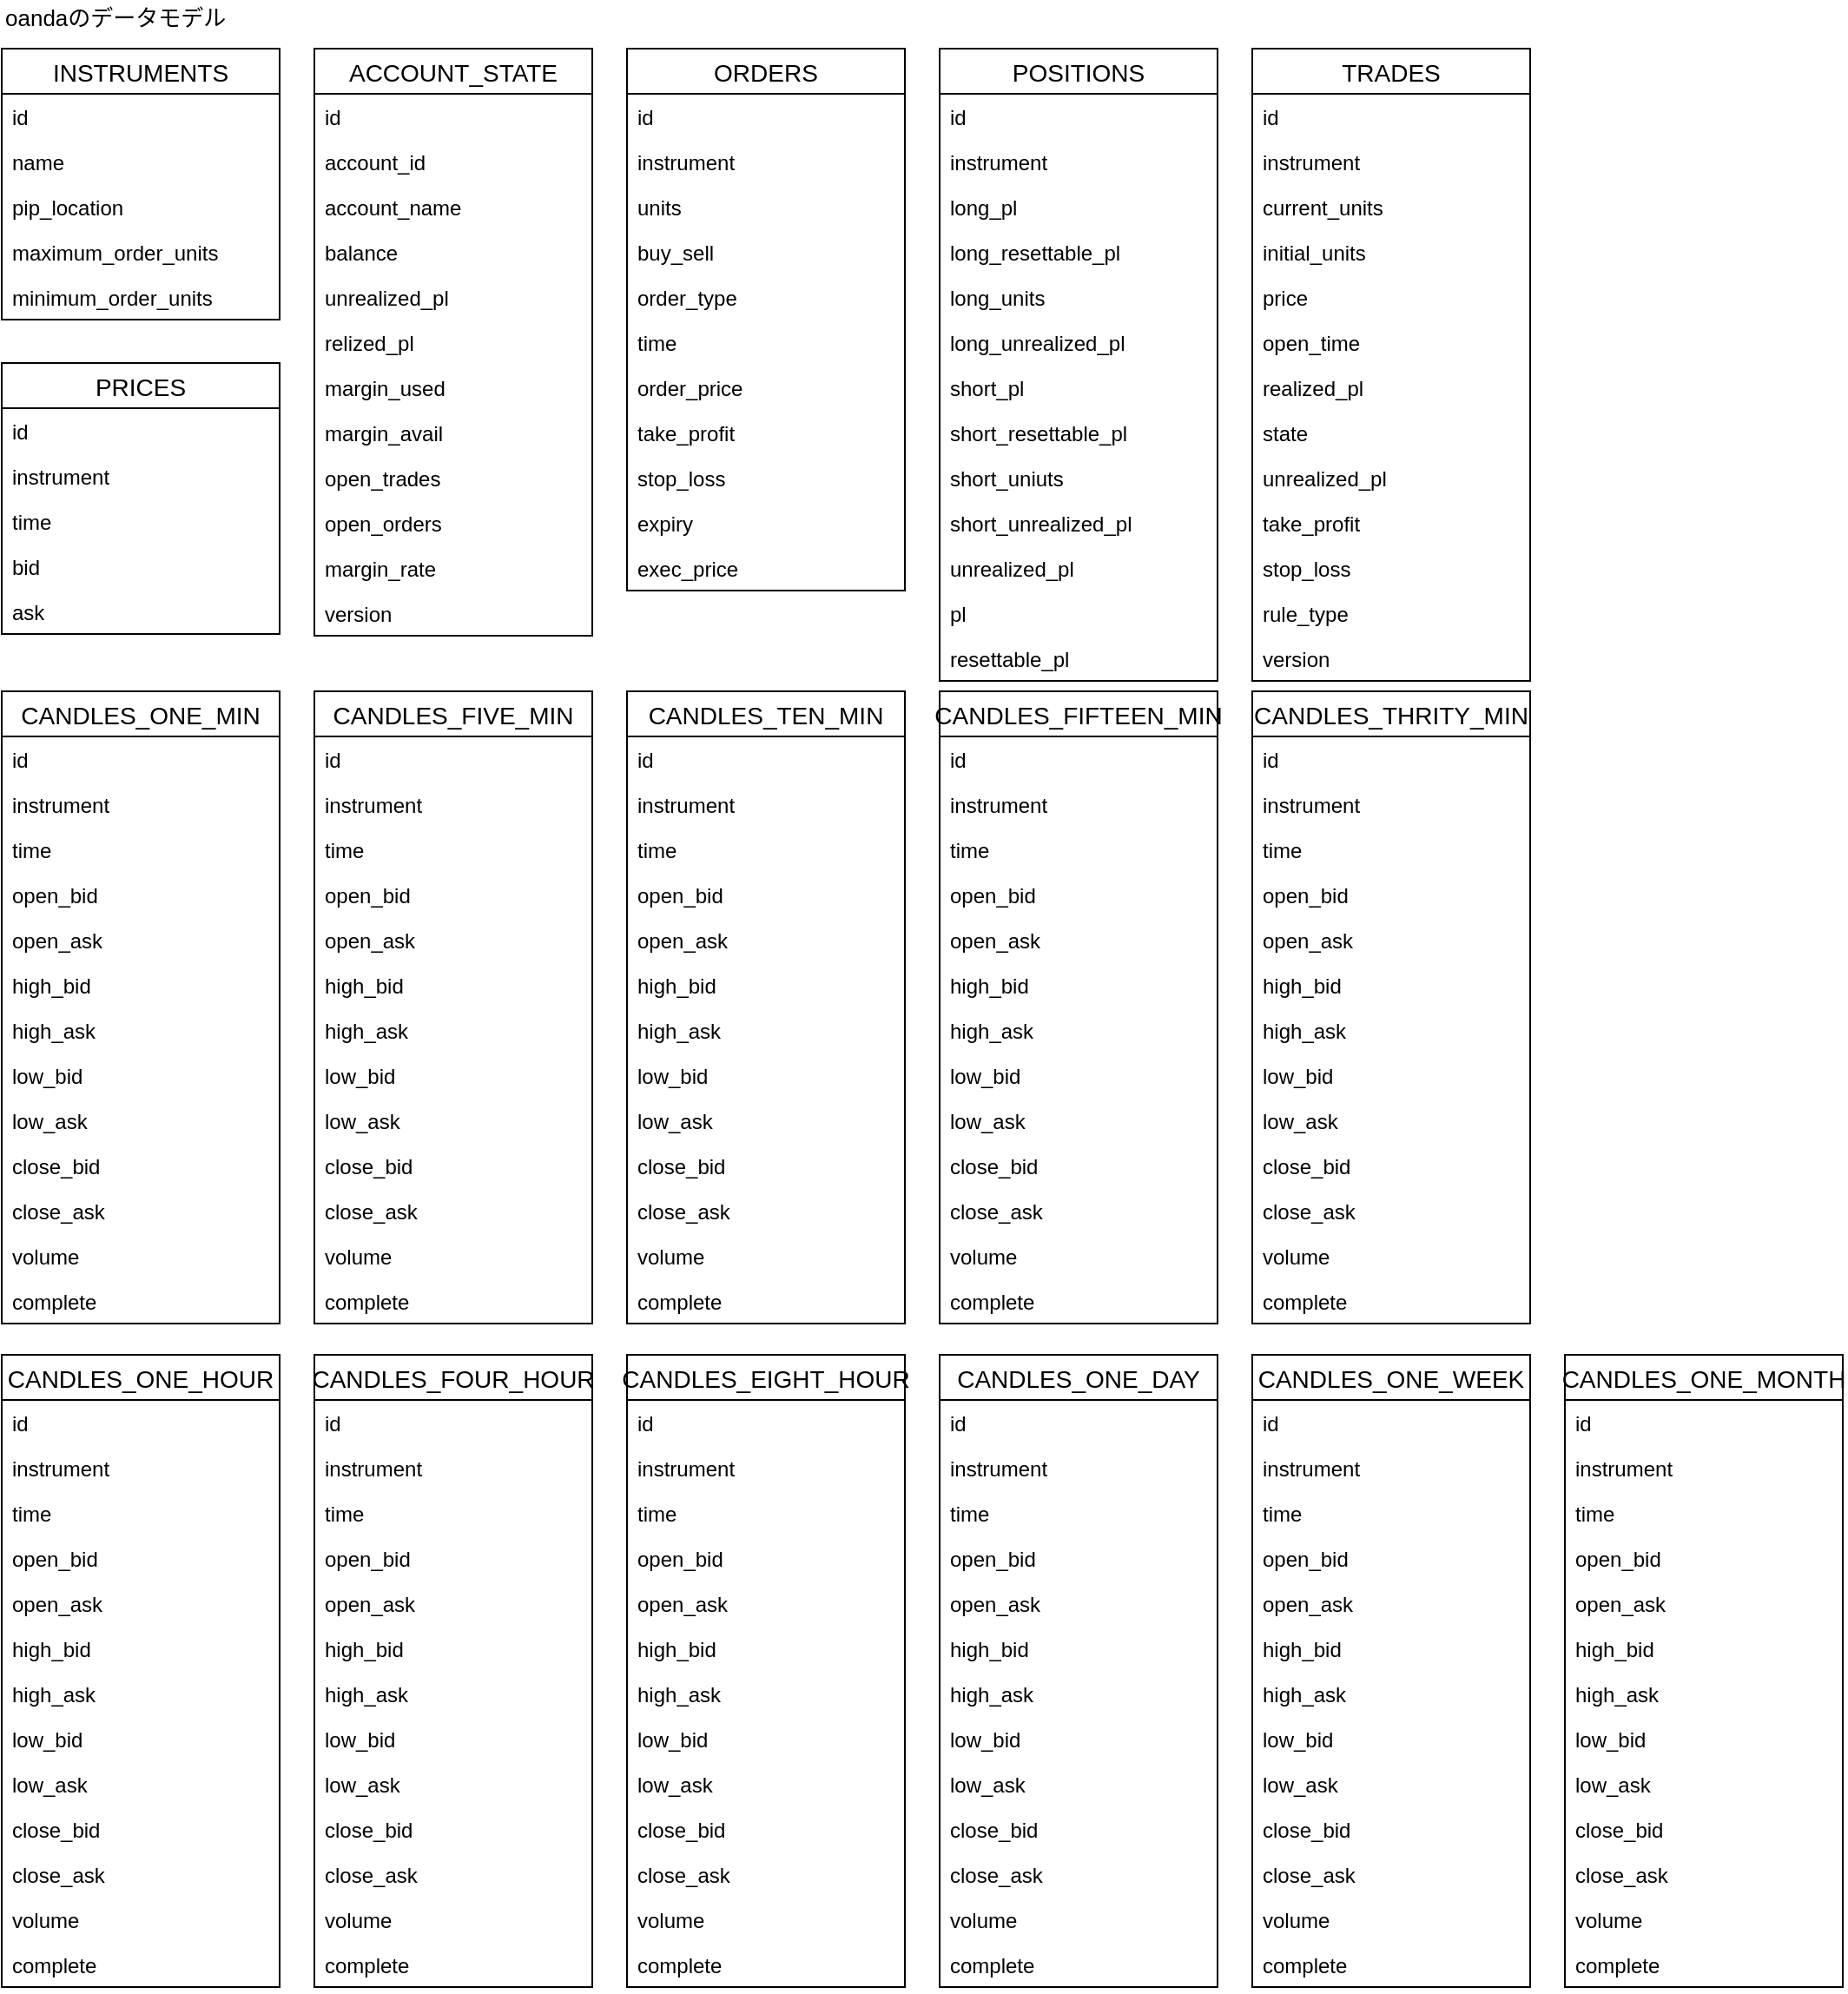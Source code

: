 <mxfile version="13.1.3">
    <diagram id="6hGFLwfOUW9BJ-s0fimq" name="Page-1">
        <mxGraphModel dx="699" dy="288" grid="1" gridSize="10" guides="1" tooltips="1" connect="1" arrows="1" fold="1" page="1" pageScale="1" pageWidth="1654" pageHeight="1169" background="#ffffff" math="0" shadow="0">
            <root>
                <mxCell id="0"/>
                <mxCell id="1" parent="0"/>
                <mxCell id="50" value="oandaのデータモデル" style="text;html=1;strokeColor=none;fillColor=none;align=left;verticalAlign=middle;whiteSpace=wrap;rounded=0;fontSize=13;fontColor=#000000;" parent="1" vertex="1">
                    <mxGeometry x="40" y="20" width="160" height="20" as="geometry"/>
                </mxCell>
                <mxCell id="51" value="INSTRUMENTS" style="swimlane;fontStyle=0;childLayout=stackLayout;horizontal=1;startSize=26;horizontalStack=0;resizeParent=1;resizeParentMax=0;resizeLast=0;collapsible=1;marginBottom=0;align=center;fontSize=14;strokeColor=#000000;strokeWidth=1;fillColor=#FFFFFF;fontColor=#000000;" parent="1" vertex="1">
                    <mxGeometry x="40" y="48" width="160" height="156" as="geometry"/>
                </mxCell>
                <mxCell id="52" value="id" style="text;strokeColor=none;fillColor=none;spacingLeft=4;spacingRight=4;overflow=hidden;rotatable=0;points=[[0,0.5],[1,0.5]];portConstraint=eastwest;fontSize=12;fontColor=#000000;" parent="51" vertex="1">
                    <mxGeometry y="26" width="160" height="26" as="geometry"/>
                </mxCell>
                <mxCell id="53" value="name" style="text;strokeColor=none;fillColor=none;spacingLeft=4;spacingRight=4;overflow=hidden;rotatable=0;points=[[0,0.5],[1,0.5]];portConstraint=eastwest;fontSize=12;fontColor=#000000;" parent="51" vertex="1">
                    <mxGeometry y="52" width="160" height="26" as="geometry"/>
                </mxCell>
                <mxCell id="59" value="pip_location" style="text;strokeColor=none;fillColor=none;spacingLeft=4;spacingRight=4;overflow=hidden;rotatable=0;points=[[0,0.5],[1,0.5]];portConstraint=eastwest;fontSize=12;fontColor=#000000;" parent="51" vertex="1">
                    <mxGeometry y="78" width="160" height="26" as="geometry"/>
                </mxCell>
                <mxCell id="60" value="maximum_order_units" style="text;strokeColor=none;fillColor=none;spacingLeft=4;spacingRight=4;overflow=hidden;rotatable=0;points=[[0,0.5],[1,0.5]];portConstraint=eastwest;fontSize=12;fontColor=#000000;" parent="51" vertex="1">
                    <mxGeometry y="104" width="160" height="26" as="geometry"/>
                </mxCell>
                <mxCell id="336" value="minimum_order_units" style="text;strokeColor=none;fillColor=none;spacingLeft=4;spacingRight=4;overflow=hidden;rotatable=0;points=[[0,0.5],[1,0.5]];portConstraint=eastwest;fontSize=12;fontColor=#000000;" parent="51" vertex="1">
                    <mxGeometry y="130" width="160" height="26" as="geometry"/>
                </mxCell>
                <mxCell id="64" value="CANDLES_ONE_MIN" style="swimlane;fontStyle=0;childLayout=stackLayout;horizontal=1;startSize=26;horizontalStack=0;resizeParent=1;resizeParentMax=0;resizeLast=0;collapsible=1;marginBottom=0;align=center;fontSize=14;strokeColor=#000000;strokeWidth=1;fillColor=#FFFFFF;fontColor=#000000;" parent="1" vertex="1">
                    <mxGeometry x="40" y="418" width="160" height="364" as="geometry"/>
                </mxCell>
                <mxCell id="65" value="id" style="text;strokeColor=none;fillColor=none;spacingLeft=4;spacingRight=4;overflow=hidden;rotatable=0;points=[[0,0.5],[1,0.5]];portConstraint=eastwest;fontSize=12;fontColor=#000000;" parent="64" vertex="1">
                    <mxGeometry y="26" width="160" height="26" as="geometry"/>
                </mxCell>
                <mxCell id="66" value="instrument" style="text;strokeColor=none;fillColor=none;spacingLeft=4;spacingRight=4;overflow=hidden;rotatable=0;points=[[0,0.5],[1,0.5]];portConstraint=eastwest;fontSize=12;fontColor=#000000;" parent="64" vertex="1">
                    <mxGeometry y="52" width="160" height="26" as="geometry"/>
                </mxCell>
                <mxCell id="67" value="time" style="text;strokeColor=none;fillColor=none;spacingLeft=4;spacingRight=4;overflow=hidden;rotatable=0;points=[[0,0.5],[1,0.5]];portConstraint=eastwest;fontSize=12;fontColor=#000000;" parent="64" vertex="1">
                    <mxGeometry y="78" width="160" height="26" as="geometry"/>
                </mxCell>
                <mxCell id="68" value="open_bid" style="text;strokeColor=none;fillColor=none;spacingLeft=4;spacingRight=4;overflow=hidden;rotatable=0;points=[[0,0.5],[1,0.5]];portConstraint=eastwest;fontSize=12;fontColor=#000000;" parent="64" vertex="1">
                    <mxGeometry y="104" width="160" height="26" as="geometry"/>
                </mxCell>
                <mxCell id="72" value="open_ask" style="text;strokeColor=none;fillColor=none;spacingLeft=4;spacingRight=4;overflow=hidden;rotatable=0;points=[[0,0.5],[1,0.5]];portConstraint=eastwest;fontSize=12;fontColor=#000000;" parent="64" vertex="1">
                    <mxGeometry y="130" width="160" height="26" as="geometry"/>
                </mxCell>
                <mxCell id="69" value="high_bid" style="text;strokeColor=none;fillColor=none;spacingLeft=4;spacingRight=4;overflow=hidden;rotatable=0;points=[[0,0.5],[1,0.5]];portConstraint=eastwest;fontSize=12;fontColor=#000000;" parent="64" vertex="1">
                    <mxGeometry y="156" width="160" height="26" as="geometry"/>
                </mxCell>
                <mxCell id="73" value="high_ask" style="text;strokeColor=none;fillColor=none;spacingLeft=4;spacingRight=4;overflow=hidden;rotatable=0;points=[[0,0.5],[1,0.5]];portConstraint=eastwest;fontSize=12;fontColor=#000000;" parent="64" vertex="1">
                    <mxGeometry y="182" width="160" height="26" as="geometry"/>
                </mxCell>
                <mxCell id="70" value="low_bid" style="text;strokeColor=none;fillColor=none;spacingLeft=4;spacingRight=4;overflow=hidden;rotatable=0;points=[[0,0.5],[1,0.5]];portConstraint=eastwest;fontSize=12;fontColor=#000000;" parent="64" vertex="1">
                    <mxGeometry y="208" width="160" height="26" as="geometry"/>
                </mxCell>
                <mxCell id="74" value="low_ask" style="text;strokeColor=none;fillColor=none;spacingLeft=4;spacingRight=4;overflow=hidden;rotatable=0;points=[[0,0.5],[1,0.5]];portConstraint=eastwest;fontSize=12;fontColor=#000000;" parent="64" vertex="1">
                    <mxGeometry y="234" width="160" height="26" as="geometry"/>
                </mxCell>
                <mxCell id="71" value="close_bid" style="text;strokeColor=none;fillColor=none;spacingLeft=4;spacingRight=4;overflow=hidden;rotatable=0;points=[[0,0.5],[1,0.5]];portConstraint=eastwest;fontSize=12;fontColor=#000000;" parent="64" vertex="1">
                    <mxGeometry y="260" width="160" height="26" as="geometry"/>
                </mxCell>
                <mxCell id="75" value="close_ask" style="text;strokeColor=none;fillColor=none;spacingLeft=4;spacingRight=4;overflow=hidden;rotatable=0;points=[[0,0.5],[1,0.5]];portConstraint=eastwest;fontSize=12;fontColor=#000000;" parent="64" vertex="1">
                    <mxGeometry y="286" width="160" height="26" as="geometry"/>
                </mxCell>
                <mxCell id="76" value="volume" style="text;strokeColor=none;fillColor=none;spacingLeft=4;spacingRight=4;overflow=hidden;rotatable=0;points=[[0,0.5],[1,0.5]];portConstraint=eastwest;fontSize=12;fontColor=#000000;" parent="64" vertex="1">
                    <mxGeometry y="312" width="160" height="26" as="geometry"/>
                </mxCell>
                <mxCell id="77" value="complete" style="text;strokeColor=none;fillColor=none;spacingLeft=4;spacingRight=4;overflow=hidden;rotatable=0;points=[[0,0.5],[1,0.5]];portConstraint=eastwest;fontSize=12;fontColor=#000000;" parent="64" vertex="1">
                    <mxGeometry y="338" width="160" height="26" as="geometry"/>
                </mxCell>
                <mxCell id="78" value="CANDLES_FIVE_MIN" style="swimlane;fontStyle=0;childLayout=stackLayout;horizontal=1;startSize=26;horizontalStack=0;resizeParent=1;resizeParentMax=0;resizeLast=0;collapsible=1;marginBottom=0;align=center;fontSize=14;strokeColor=#000000;strokeWidth=1;fillColor=#FFFFFF;fontColor=#000000;" parent="1" vertex="1">
                    <mxGeometry x="220" y="418" width="160" height="364" as="geometry"/>
                </mxCell>
                <mxCell id="79" value="id" style="text;strokeColor=none;fillColor=none;spacingLeft=4;spacingRight=4;overflow=hidden;rotatable=0;points=[[0,0.5],[1,0.5]];portConstraint=eastwest;fontSize=12;fontColor=#000000;" parent="78" vertex="1">
                    <mxGeometry y="26" width="160" height="26" as="geometry"/>
                </mxCell>
                <mxCell id="80" value="instrument" style="text;strokeColor=none;fillColor=none;spacingLeft=4;spacingRight=4;overflow=hidden;rotatable=0;points=[[0,0.5],[1,0.5]];portConstraint=eastwest;fontSize=12;fontColor=#000000;" parent="78" vertex="1">
                    <mxGeometry y="52" width="160" height="26" as="geometry"/>
                </mxCell>
                <mxCell id="81" value="time" style="text;strokeColor=none;fillColor=none;spacingLeft=4;spacingRight=4;overflow=hidden;rotatable=0;points=[[0,0.5],[1,0.5]];portConstraint=eastwest;fontSize=12;fontColor=#000000;" parent="78" vertex="1">
                    <mxGeometry y="78" width="160" height="26" as="geometry"/>
                </mxCell>
                <mxCell id="82" value="open_bid" style="text;strokeColor=none;fillColor=none;spacingLeft=4;spacingRight=4;overflow=hidden;rotatable=0;points=[[0,0.5],[1,0.5]];portConstraint=eastwest;fontSize=12;fontColor=#000000;" parent="78" vertex="1">
                    <mxGeometry y="104" width="160" height="26" as="geometry"/>
                </mxCell>
                <mxCell id="83" value="open_ask" style="text;strokeColor=none;fillColor=none;spacingLeft=4;spacingRight=4;overflow=hidden;rotatable=0;points=[[0,0.5],[1,0.5]];portConstraint=eastwest;fontSize=12;fontColor=#000000;" parent="78" vertex="1">
                    <mxGeometry y="130" width="160" height="26" as="geometry"/>
                </mxCell>
                <mxCell id="84" value="high_bid" style="text;strokeColor=none;fillColor=none;spacingLeft=4;spacingRight=4;overflow=hidden;rotatable=0;points=[[0,0.5],[1,0.5]];portConstraint=eastwest;fontSize=12;fontColor=#000000;" parent="78" vertex="1">
                    <mxGeometry y="156" width="160" height="26" as="geometry"/>
                </mxCell>
                <mxCell id="85" value="high_ask" style="text;strokeColor=none;fillColor=none;spacingLeft=4;spacingRight=4;overflow=hidden;rotatable=0;points=[[0,0.5],[1,0.5]];portConstraint=eastwest;fontSize=12;fontColor=#000000;" parent="78" vertex="1">
                    <mxGeometry y="182" width="160" height="26" as="geometry"/>
                </mxCell>
                <mxCell id="86" value="low_bid" style="text;strokeColor=none;fillColor=none;spacingLeft=4;spacingRight=4;overflow=hidden;rotatable=0;points=[[0,0.5],[1,0.5]];portConstraint=eastwest;fontSize=12;fontColor=#000000;" parent="78" vertex="1">
                    <mxGeometry y="208" width="160" height="26" as="geometry"/>
                </mxCell>
                <mxCell id="87" value="low_ask" style="text;strokeColor=none;fillColor=none;spacingLeft=4;spacingRight=4;overflow=hidden;rotatable=0;points=[[0,0.5],[1,0.5]];portConstraint=eastwest;fontSize=12;fontColor=#000000;" parent="78" vertex="1">
                    <mxGeometry y="234" width="160" height="26" as="geometry"/>
                </mxCell>
                <mxCell id="88" value="close_bid" style="text;strokeColor=none;fillColor=none;spacingLeft=4;spacingRight=4;overflow=hidden;rotatable=0;points=[[0,0.5],[1,0.5]];portConstraint=eastwest;fontSize=12;fontColor=#000000;" parent="78" vertex="1">
                    <mxGeometry y="260" width="160" height="26" as="geometry"/>
                </mxCell>
                <mxCell id="89" value="close_ask" style="text;strokeColor=none;fillColor=none;spacingLeft=4;spacingRight=4;overflow=hidden;rotatable=0;points=[[0,0.5],[1,0.5]];portConstraint=eastwest;fontSize=12;fontColor=#000000;" parent="78" vertex="1">
                    <mxGeometry y="286" width="160" height="26" as="geometry"/>
                </mxCell>
                <mxCell id="90" value="volume" style="text;strokeColor=none;fillColor=none;spacingLeft=4;spacingRight=4;overflow=hidden;rotatable=0;points=[[0,0.5],[1,0.5]];portConstraint=eastwest;fontSize=12;fontColor=#000000;" parent="78" vertex="1">
                    <mxGeometry y="312" width="160" height="26" as="geometry"/>
                </mxCell>
                <mxCell id="91" value="complete" style="text;strokeColor=none;fillColor=none;spacingLeft=4;spacingRight=4;overflow=hidden;rotatable=0;points=[[0,0.5],[1,0.5]];portConstraint=eastwest;fontSize=12;fontColor=#000000;" parent="78" vertex="1">
                    <mxGeometry y="338" width="160" height="26" as="geometry"/>
                </mxCell>
                <mxCell id="92" value="CANDLES_TEN_MIN" style="swimlane;fontStyle=0;childLayout=stackLayout;horizontal=1;startSize=26;horizontalStack=0;resizeParent=1;resizeParentMax=0;resizeLast=0;collapsible=1;marginBottom=0;align=center;fontSize=14;strokeColor=#000000;strokeWidth=1;fillColor=#FFFFFF;fontColor=#000000;" parent="1" vertex="1">
                    <mxGeometry x="400" y="418" width="160" height="364" as="geometry"/>
                </mxCell>
                <mxCell id="93" value="id" style="text;strokeColor=none;fillColor=none;spacingLeft=4;spacingRight=4;overflow=hidden;rotatable=0;points=[[0,0.5],[1,0.5]];portConstraint=eastwest;fontSize=12;fontColor=#000000;" parent="92" vertex="1">
                    <mxGeometry y="26" width="160" height="26" as="geometry"/>
                </mxCell>
                <mxCell id="94" value="instrument" style="text;strokeColor=none;fillColor=none;spacingLeft=4;spacingRight=4;overflow=hidden;rotatable=0;points=[[0,0.5],[1,0.5]];portConstraint=eastwest;fontSize=12;fontColor=#000000;" parent="92" vertex="1">
                    <mxGeometry y="52" width="160" height="26" as="geometry"/>
                </mxCell>
                <mxCell id="95" value="time" style="text;strokeColor=none;fillColor=none;spacingLeft=4;spacingRight=4;overflow=hidden;rotatable=0;points=[[0,0.5],[1,0.5]];portConstraint=eastwest;fontSize=12;fontColor=#000000;" parent="92" vertex="1">
                    <mxGeometry y="78" width="160" height="26" as="geometry"/>
                </mxCell>
                <mxCell id="96" value="open_bid" style="text;strokeColor=none;fillColor=none;spacingLeft=4;spacingRight=4;overflow=hidden;rotatable=0;points=[[0,0.5],[1,0.5]];portConstraint=eastwest;fontSize=12;fontColor=#000000;" parent="92" vertex="1">
                    <mxGeometry y="104" width="160" height="26" as="geometry"/>
                </mxCell>
                <mxCell id="97" value="open_ask" style="text;strokeColor=none;fillColor=none;spacingLeft=4;spacingRight=4;overflow=hidden;rotatable=0;points=[[0,0.5],[1,0.5]];portConstraint=eastwest;fontSize=12;fontColor=#000000;" parent="92" vertex="1">
                    <mxGeometry y="130" width="160" height="26" as="geometry"/>
                </mxCell>
                <mxCell id="98" value="high_bid" style="text;strokeColor=none;fillColor=none;spacingLeft=4;spacingRight=4;overflow=hidden;rotatable=0;points=[[0,0.5],[1,0.5]];portConstraint=eastwest;fontSize=12;fontColor=#000000;" parent="92" vertex="1">
                    <mxGeometry y="156" width="160" height="26" as="geometry"/>
                </mxCell>
                <mxCell id="99" value="high_ask" style="text;strokeColor=none;fillColor=none;spacingLeft=4;spacingRight=4;overflow=hidden;rotatable=0;points=[[0,0.5],[1,0.5]];portConstraint=eastwest;fontSize=12;fontColor=#000000;" parent="92" vertex="1">
                    <mxGeometry y="182" width="160" height="26" as="geometry"/>
                </mxCell>
                <mxCell id="100" value="low_bid" style="text;strokeColor=none;fillColor=none;spacingLeft=4;spacingRight=4;overflow=hidden;rotatable=0;points=[[0,0.5],[1,0.5]];portConstraint=eastwest;fontSize=12;fontColor=#000000;" parent="92" vertex="1">
                    <mxGeometry y="208" width="160" height="26" as="geometry"/>
                </mxCell>
                <mxCell id="101" value="low_ask" style="text;strokeColor=none;fillColor=none;spacingLeft=4;spacingRight=4;overflow=hidden;rotatable=0;points=[[0,0.5],[1,0.5]];portConstraint=eastwest;fontSize=12;fontColor=#000000;" parent="92" vertex="1">
                    <mxGeometry y="234" width="160" height="26" as="geometry"/>
                </mxCell>
                <mxCell id="102" value="close_bid" style="text;strokeColor=none;fillColor=none;spacingLeft=4;spacingRight=4;overflow=hidden;rotatable=0;points=[[0,0.5],[1,0.5]];portConstraint=eastwest;fontSize=12;fontColor=#000000;" parent="92" vertex="1">
                    <mxGeometry y="260" width="160" height="26" as="geometry"/>
                </mxCell>
                <mxCell id="103" value="close_ask" style="text;strokeColor=none;fillColor=none;spacingLeft=4;spacingRight=4;overflow=hidden;rotatable=0;points=[[0,0.5],[1,0.5]];portConstraint=eastwest;fontSize=12;fontColor=#000000;" parent="92" vertex="1">
                    <mxGeometry y="286" width="160" height="26" as="geometry"/>
                </mxCell>
                <mxCell id="104" value="volume" style="text;strokeColor=none;fillColor=none;spacingLeft=4;spacingRight=4;overflow=hidden;rotatable=0;points=[[0,0.5],[1,0.5]];portConstraint=eastwest;fontSize=12;fontColor=#000000;" parent="92" vertex="1">
                    <mxGeometry y="312" width="160" height="26" as="geometry"/>
                </mxCell>
                <mxCell id="105" value="complete" style="text;strokeColor=none;fillColor=none;spacingLeft=4;spacingRight=4;overflow=hidden;rotatable=0;points=[[0,0.5],[1,0.5]];portConstraint=eastwest;fontSize=12;fontColor=#000000;" parent="92" vertex="1">
                    <mxGeometry y="338" width="160" height="26" as="geometry"/>
                </mxCell>
                <mxCell id="106" value="CANDLES_FIFTEEN_MIN" style="swimlane;fontStyle=0;childLayout=stackLayout;horizontal=1;startSize=26;horizontalStack=0;resizeParent=1;resizeParentMax=0;resizeLast=0;collapsible=1;marginBottom=0;align=center;fontSize=14;strokeColor=#000000;strokeWidth=1;fillColor=#FFFFFF;fontColor=#000000;" parent="1" vertex="1">
                    <mxGeometry x="580" y="418" width="160" height="364" as="geometry"/>
                </mxCell>
                <mxCell id="107" value="id" style="text;strokeColor=none;fillColor=none;spacingLeft=4;spacingRight=4;overflow=hidden;rotatable=0;points=[[0,0.5],[1,0.5]];portConstraint=eastwest;fontSize=12;fontColor=#000000;" parent="106" vertex="1">
                    <mxGeometry y="26" width="160" height="26" as="geometry"/>
                </mxCell>
                <mxCell id="108" value="instrument" style="text;strokeColor=none;fillColor=none;spacingLeft=4;spacingRight=4;overflow=hidden;rotatable=0;points=[[0,0.5],[1,0.5]];portConstraint=eastwest;fontSize=12;fontColor=#000000;" parent="106" vertex="1">
                    <mxGeometry y="52" width="160" height="26" as="geometry"/>
                </mxCell>
                <mxCell id="109" value="time" style="text;strokeColor=none;fillColor=none;spacingLeft=4;spacingRight=4;overflow=hidden;rotatable=0;points=[[0,0.5],[1,0.5]];portConstraint=eastwest;fontSize=12;fontColor=#000000;" parent="106" vertex="1">
                    <mxGeometry y="78" width="160" height="26" as="geometry"/>
                </mxCell>
                <mxCell id="110" value="open_bid" style="text;strokeColor=none;fillColor=none;spacingLeft=4;spacingRight=4;overflow=hidden;rotatable=0;points=[[0,0.5],[1,0.5]];portConstraint=eastwest;fontSize=12;fontColor=#000000;" parent="106" vertex="1">
                    <mxGeometry y="104" width="160" height="26" as="geometry"/>
                </mxCell>
                <mxCell id="111" value="open_ask" style="text;strokeColor=none;fillColor=none;spacingLeft=4;spacingRight=4;overflow=hidden;rotatable=0;points=[[0,0.5],[1,0.5]];portConstraint=eastwest;fontSize=12;fontColor=#000000;" parent="106" vertex="1">
                    <mxGeometry y="130" width="160" height="26" as="geometry"/>
                </mxCell>
                <mxCell id="112" value="high_bid" style="text;strokeColor=none;fillColor=none;spacingLeft=4;spacingRight=4;overflow=hidden;rotatable=0;points=[[0,0.5],[1,0.5]];portConstraint=eastwest;fontSize=12;fontColor=#000000;" parent="106" vertex="1">
                    <mxGeometry y="156" width="160" height="26" as="geometry"/>
                </mxCell>
                <mxCell id="113" value="high_ask" style="text;strokeColor=none;fillColor=none;spacingLeft=4;spacingRight=4;overflow=hidden;rotatable=0;points=[[0,0.5],[1,0.5]];portConstraint=eastwest;fontSize=12;fontColor=#000000;" parent="106" vertex="1">
                    <mxGeometry y="182" width="160" height="26" as="geometry"/>
                </mxCell>
                <mxCell id="114" value="low_bid" style="text;strokeColor=none;fillColor=none;spacingLeft=4;spacingRight=4;overflow=hidden;rotatable=0;points=[[0,0.5],[1,0.5]];portConstraint=eastwest;fontSize=12;fontColor=#000000;" parent="106" vertex="1">
                    <mxGeometry y="208" width="160" height="26" as="geometry"/>
                </mxCell>
                <mxCell id="115" value="low_ask" style="text;strokeColor=none;fillColor=none;spacingLeft=4;spacingRight=4;overflow=hidden;rotatable=0;points=[[0,0.5],[1,0.5]];portConstraint=eastwest;fontSize=12;fontColor=#000000;" parent="106" vertex="1">
                    <mxGeometry y="234" width="160" height="26" as="geometry"/>
                </mxCell>
                <mxCell id="116" value="close_bid" style="text;strokeColor=none;fillColor=none;spacingLeft=4;spacingRight=4;overflow=hidden;rotatable=0;points=[[0,0.5],[1,0.5]];portConstraint=eastwest;fontSize=12;fontColor=#000000;" parent="106" vertex="1">
                    <mxGeometry y="260" width="160" height="26" as="geometry"/>
                </mxCell>
                <mxCell id="117" value="close_ask" style="text;strokeColor=none;fillColor=none;spacingLeft=4;spacingRight=4;overflow=hidden;rotatable=0;points=[[0,0.5],[1,0.5]];portConstraint=eastwest;fontSize=12;fontColor=#000000;" parent="106" vertex="1">
                    <mxGeometry y="286" width="160" height="26" as="geometry"/>
                </mxCell>
                <mxCell id="118" value="volume" style="text;strokeColor=none;fillColor=none;spacingLeft=4;spacingRight=4;overflow=hidden;rotatable=0;points=[[0,0.5],[1,0.5]];portConstraint=eastwest;fontSize=12;fontColor=#000000;" parent="106" vertex="1">
                    <mxGeometry y="312" width="160" height="26" as="geometry"/>
                </mxCell>
                <mxCell id="119" value="complete" style="text;strokeColor=none;fillColor=none;spacingLeft=4;spacingRight=4;overflow=hidden;rotatable=0;points=[[0,0.5],[1,0.5]];portConstraint=eastwest;fontSize=12;fontColor=#000000;" parent="106" vertex="1">
                    <mxGeometry y="338" width="160" height="26" as="geometry"/>
                </mxCell>
                <mxCell id="120" value="CANDLES_THRITY_MIN" style="swimlane;fontStyle=0;childLayout=stackLayout;horizontal=1;startSize=26;horizontalStack=0;resizeParent=1;resizeParentMax=0;resizeLast=0;collapsible=1;marginBottom=0;align=center;fontSize=14;strokeColor=#000000;strokeWidth=1;fillColor=#FFFFFF;fontColor=#000000;" parent="1" vertex="1">
                    <mxGeometry x="760" y="418" width="160" height="364" as="geometry"/>
                </mxCell>
                <mxCell id="121" value="id" style="text;strokeColor=none;fillColor=none;spacingLeft=4;spacingRight=4;overflow=hidden;rotatable=0;points=[[0,0.5],[1,0.5]];portConstraint=eastwest;fontSize=12;fontColor=#000000;" parent="120" vertex="1">
                    <mxGeometry y="26" width="160" height="26" as="geometry"/>
                </mxCell>
                <mxCell id="122" value="instrument" style="text;strokeColor=none;fillColor=none;spacingLeft=4;spacingRight=4;overflow=hidden;rotatable=0;points=[[0,0.5],[1,0.5]];portConstraint=eastwest;fontSize=12;fontColor=#000000;" parent="120" vertex="1">
                    <mxGeometry y="52" width="160" height="26" as="geometry"/>
                </mxCell>
                <mxCell id="123" value="time" style="text;strokeColor=none;fillColor=none;spacingLeft=4;spacingRight=4;overflow=hidden;rotatable=0;points=[[0,0.5],[1,0.5]];portConstraint=eastwest;fontSize=12;fontColor=#000000;" parent="120" vertex="1">
                    <mxGeometry y="78" width="160" height="26" as="geometry"/>
                </mxCell>
                <mxCell id="124" value="open_bid" style="text;strokeColor=none;fillColor=none;spacingLeft=4;spacingRight=4;overflow=hidden;rotatable=0;points=[[0,0.5],[1,0.5]];portConstraint=eastwest;fontSize=12;fontColor=#000000;" parent="120" vertex="1">
                    <mxGeometry y="104" width="160" height="26" as="geometry"/>
                </mxCell>
                <mxCell id="125" value="open_ask" style="text;strokeColor=none;fillColor=none;spacingLeft=4;spacingRight=4;overflow=hidden;rotatable=0;points=[[0,0.5],[1,0.5]];portConstraint=eastwest;fontSize=12;fontColor=#000000;" parent="120" vertex="1">
                    <mxGeometry y="130" width="160" height="26" as="geometry"/>
                </mxCell>
                <mxCell id="126" value="high_bid" style="text;strokeColor=none;fillColor=none;spacingLeft=4;spacingRight=4;overflow=hidden;rotatable=0;points=[[0,0.5],[1,0.5]];portConstraint=eastwest;fontSize=12;fontColor=#000000;" parent="120" vertex="1">
                    <mxGeometry y="156" width="160" height="26" as="geometry"/>
                </mxCell>
                <mxCell id="127" value="high_ask" style="text;strokeColor=none;fillColor=none;spacingLeft=4;spacingRight=4;overflow=hidden;rotatable=0;points=[[0,0.5],[1,0.5]];portConstraint=eastwest;fontSize=12;fontColor=#000000;" parent="120" vertex="1">
                    <mxGeometry y="182" width="160" height="26" as="geometry"/>
                </mxCell>
                <mxCell id="128" value="low_bid" style="text;strokeColor=none;fillColor=none;spacingLeft=4;spacingRight=4;overflow=hidden;rotatable=0;points=[[0,0.5],[1,0.5]];portConstraint=eastwest;fontSize=12;fontColor=#000000;" parent="120" vertex="1">
                    <mxGeometry y="208" width="160" height="26" as="geometry"/>
                </mxCell>
                <mxCell id="129" value="low_ask" style="text;strokeColor=none;fillColor=none;spacingLeft=4;spacingRight=4;overflow=hidden;rotatable=0;points=[[0,0.5],[1,0.5]];portConstraint=eastwest;fontSize=12;fontColor=#000000;" parent="120" vertex="1">
                    <mxGeometry y="234" width="160" height="26" as="geometry"/>
                </mxCell>
                <mxCell id="130" value="close_bid" style="text;strokeColor=none;fillColor=none;spacingLeft=4;spacingRight=4;overflow=hidden;rotatable=0;points=[[0,0.5],[1,0.5]];portConstraint=eastwest;fontSize=12;fontColor=#000000;" parent="120" vertex="1">
                    <mxGeometry y="260" width="160" height="26" as="geometry"/>
                </mxCell>
                <mxCell id="131" value="close_ask" style="text;strokeColor=none;fillColor=none;spacingLeft=4;spacingRight=4;overflow=hidden;rotatable=0;points=[[0,0.5],[1,0.5]];portConstraint=eastwest;fontSize=12;fontColor=#000000;" parent="120" vertex="1">
                    <mxGeometry y="286" width="160" height="26" as="geometry"/>
                </mxCell>
                <mxCell id="132" value="volume" style="text;strokeColor=none;fillColor=none;spacingLeft=4;spacingRight=4;overflow=hidden;rotatable=0;points=[[0,0.5],[1,0.5]];portConstraint=eastwest;fontSize=12;fontColor=#000000;" parent="120" vertex="1">
                    <mxGeometry y="312" width="160" height="26" as="geometry"/>
                </mxCell>
                <mxCell id="133" value="complete" style="text;strokeColor=none;fillColor=none;spacingLeft=4;spacingRight=4;overflow=hidden;rotatable=0;points=[[0,0.5],[1,0.5]];portConstraint=eastwest;fontSize=12;fontColor=#000000;" parent="120" vertex="1">
                    <mxGeometry y="338" width="160" height="26" as="geometry"/>
                </mxCell>
                <mxCell id="287" value="ORDERS" style="swimlane;fontStyle=0;childLayout=stackLayout;horizontal=1;startSize=26;horizontalStack=0;resizeParent=1;resizeParentMax=0;resizeLast=0;collapsible=1;marginBottom=0;align=center;fontSize=14;strokeColor=#000000;strokeWidth=1;fillColor=#FFFFFF;fontColor=#000000;" parent="1" vertex="1">
                    <mxGeometry x="400" y="48" width="160" height="312" as="geometry"/>
                </mxCell>
                <mxCell id="288" value="id" style="text;strokeColor=none;fillColor=none;spacingLeft=4;spacingRight=4;overflow=hidden;rotatable=0;points=[[0,0.5],[1,0.5]];portConstraint=eastwest;fontSize=12;fontColor=#000000;" parent="287" vertex="1">
                    <mxGeometry y="26" width="160" height="26" as="geometry"/>
                </mxCell>
                <mxCell id="289" value="instrument" style="text;strokeColor=none;fillColor=none;spacingLeft=4;spacingRight=4;overflow=hidden;rotatable=0;points=[[0,0.5],[1,0.5]];portConstraint=eastwest;fontSize=12;fontColor=#000000;" parent="287" vertex="1">
                    <mxGeometry y="52" width="160" height="26" as="geometry"/>
                </mxCell>
                <mxCell id="290" value="units" style="text;strokeColor=none;fillColor=none;spacingLeft=4;spacingRight=4;overflow=hidden;rotatable=0;points=[[0,0.5],[1,0.5]];portConstraint=eastwest;fontSize=12;fontColor=#000000;" parent="287" vertex="1">
                    <mxGeometry y="78" width="160" height="26" as="geometry"/>
                </mxCell>
                <mxCell id="292" value="buy_sell" style="text;strokeColor=none;fillColor=none;spacingLeft=4;spacingRight=4;overflow=hidden;rotatable=0;points=[[0,0.5],[1,0.5]];portConstraint=eastwest;fontSize=12;fontColor=#000000;" parent="287" vertex="1">
                    <mxGeometry y="104" width="160" height="26" as="geometry"/>
                </mxCell>
                <mxCell id="293" value="order_type" style="text;strokeColor=none;fillColor=none;spacingLeft=4;spacingRight=4;overflow=hidden;rotatable=0;points=[[0,0.5],[1,0.5]];portConstraint=eastwest;fontSize=12;fontColor=#000000;" parent="287" vertex="1">
                    <mxGeometry y="130" width="160" height="26" as="geometry"/>
                </mxCell>
                <mxCell id="294" value="time" style="text;strokeColor=none;fillColor=none;spacingLeft=4;spacingRight=4;overflow=hidden;rotatable=0;points=[[0,0.5],[1,0.5]];portConstraint=eastwest;fontSize=12;fontColor=#000000;" parent="287" vertex="1">
                    <mxGeometry y="156" width="160" height="26" as="geometry"/>
                </mxCell>
                <mxCell id="295" value="order_price" style="text;strokeColor=none;fillColor=none;spacingLeft=4;spacingRight=4;overflow=hidden;rotatable=0;points=[[0,0.5],[1,0.5]];portConstraint=eastwest;fontSize=12;fontColor=#000000;" parent="287" vertex="1">
                    <mxGeometry y="182" width="160" height="26" as="geometry"/>
                </mxCell>
                <mxCell id="296" value="take_profit" style="text;strokeColor=none;fillColor=none;spacingLeft=4;spacingRight=4;overflow=hidden;rotatable=0;points=[[0,0.5],[1,0.5]];portConstraint=eastwest;fontSize=12;fontColor=#000000;" parent="287" vertex="1">
                    <mxGeometry y="208" width="160" height="26" as="geometry"/>
                </mxCell>
                <mxCell id="297" value="stop_loss" style="text;strokeColor=none;fillColor=none;spacingLeft=4;spacingRight=4;overflow=hidden;rotatable=0;points=[[0,0.5],[1,0.5]];portConstraint=eastwest;fontSize=12;fontColor=#000000;" parent="287" vertex="1">
                    <mxGeometry y="234" width="160" height="26" as="geometry"/>
                </mxCell>
                <mxCell id="298" value="expiry" style="text;strokeColor=none;fillColor=none;spacingLeft=4;spacingRight=4;overflow=hidden;rotatable=0;points=[[0,0.5],[1,0.5]];portConstraint=eastwest;fontSize=12;fontColor=#000000;" parent="287" vertex="1">
                    <mxGeometry y="260" width="160" height="26" as="geometry"/>
                </mxCell>
                <mxCell id="300" value="exec_price" style="text;strokeColor=none;fillColor=none;spacingLeft=4;spacingRight=4;overflow=hidden;rotatable=0;points=[[0,0.5],[1,0.5]];portConstraint=eastwest;fontSize=12;fontColor=#000000;" parent="287" vertex="1">
                    <mxGeometry y="286" width="160" height="26" as="geometry"/>
                </mxCell>
                <mxCell id="301" value="POSITIONS" style="swimlane;fontStyle=0;childLayout=stackLayout;horizontal=1;startSize=26;horizontalStack=0;resizeParent=1;resizeParentMax=0;resizeLast=0;collapsible=1;marginBottom=0;align=center;fontSize=14;strokeColor=#000000;strokeWidth=1;fillColor=#FFFFFF;fontColor=#000000;" parent="1" vertex="1">
                    <mxGeometry x="580" y="48" width="160" height="364" as="geometry"/>
                </mxCell>
                <mxCell id="302" value="id" style="text;strokeColor=none;fillColor=none;spacingLeft=4;spacingRight=4;overflow=hidden;rotatable=0;points=[[0,0.5],[1,0.5]];portConstraint=eastwest;fontSize=12;fontColor=#000000;" parent="301" vertex="1">
                    <mxGeometry y="26" width="160" height="26" as="geometry"/>
                </mxCell>
                <mxCell id="303" value="instrument" style="text;strokeColor=none;fillColor=none;spacingLeft=4;spacingRight=4;overflow=hidden;rotatable=0;points=[[0,0.5],[1,0.5]];portConstraint=eastwest;fontSize=12;fontColor=#000000;" parent="301" vertex="1">
                    <mxGeometry y="52" width="160" height="26" as="geometry"/>
                </mxCell>
                <mxCell id="304" value="long_pl" style="text;strokeColor=none;fillColor=none;spacingLeft=4;spacingRight=4;overflow=hidden;rotatable=0;points=[[0,0.5],[1,0.5]];portConstraint=eastwest;fontSize=12;fontColor=#000000;" parent="301" vertex="1">
                    <mxGeometry y="78" width="160" height="26" as="geometry"/>
                </mxCell>
                <mxCell id="305" value="long_resettable_pl" style="text;strokeColor=none;fillColor=none;spacingLeft=4;spacingRight=4;overflow=hidden;rotatable=0;points=[[0,0.5],[1,0.5]];portConstraint=eastwest;fontSize=12;fontColor=#000000;" parent="301" vertex="1">
                    <mxGeometry y="104" width="160" height="26" as="geometry"/>
                </mxCell>
                <mxCell id="315" value="long_units" style="text;strokeColor=none;fillColor=none;spacingLeft=4;spacingRight=4;overflow=hidden;rotatable=0;points=[[0,0.5],[1,0.5]];portConstraint=eastwest;fontSize=12;fontColor=#000000;" parent="301" vertex="1">
                    <mxGeometry y="130" width="160" height="26" as="geometry"/>
                </mxCell>
                <mxCell id="316" value="long_unrealized_pl" style="text;strokeColor=none;fillColor=none;spacingLeft=4;spacingRight=4;overflow=hidden;rotatable=0;points=[[0,0.5],[1,0.5]];portConstraint=eastwest;fontSize=12;fontColor=#000000;" parent="301" vertex="1">
                    <mxGeometry y="156" width="160" height="26" as="geometry"/>
                </mxCell>
                <mxCell id="317" value="short_pl" style="text;strokeColor=none;fillColor=none;spacingLeft=4;spacingRight=4;overflow=hidden;rotatable=0;points=[[0,0.5],[1,0.5]];portConstraint=eastwest;fontSize=12;fontColor=#000000;" parent="301" vertex="1">
                    <mxGeometry y="182" width="160" height="26" as="geometry"/>
                </mxCell>
                <mxCell id="318" value="short_resettable_pl" style="text;strokeColor=none;fillColor=none;spacingLeft=4;spacingRight=4;overflow=hidden;rotatable=0;points=[[0,0.5],[1,0.5]];portConstraint=eastwest;fontSize=12;fontColor=#000000;" parent="301" vertex="1">
                    <mxGeometry y="208" width="160" height="26" as="geometry"/>
                </mxCell>
                <mxCell id="319" value="short_uniuts" style="text;strokeColor=none;fillColor=none;spacingLeft=4;spacingRight=4;overflow=hidden;rotatable=0;points=[[0,0.5],[1,0.5]];portConstraint=eastwest;fontSize=12;fontColor=#000000;" parent="301" vertex="1">
                    <mxGeometry y="234" width="160" height="26" as="geometry"/>
                </mxCell>
                <mxCell id="320" value="short_unrealized_pl" style="text;strokeColor=none;fillColor=none;spacingLeft=4;spacingRight=4;overflow=hidden;rotatable=0;points=[[0,0.5],[1,0.5]];portConstraint=eastwest;fontSize=12;fontColor=#000000;" parent="301" vertex="1">
                    <mxGeometry y="260" width="160" height="26" as="geometry"/>
                </mxCell>
                <mxCell id="321" value="unrealized_pl" style="text;strokeColor=none;fillColor=none;spacingLeft=4;spacingRight=4;overflow=hidden;rotatable=0;points=[[0,0.5],[1,0.5]];portConstraint=eastwest;fontSize=12;fontColor=#000000;" parent="301" vertex="1">
                    <mxGeometry y="286" width="160" height="26" as="geometry"/>
                </mxCell>
                <mxCell id="306" value="pl" style="text;strokeColor=none;fillColor=none;spacingLeft=4;spacingRight=4;overflow=hidden;rotatable=0;points=[[0,0.5],[1,0.5]];portConstraint=eastwest;fontSize=12;fontColor=#000000;" parent="301" vertex="1">
                    <mxGeometry y="312" width="160" height="26" as="geometry"/>
                </mxCell>
                <mxCell id="323" value="resettable_pl" style="text;strokeColor=none;fillColor=none;spacingLeft=4;spacingRight=4;overflow=hidden;rotatable=0;points=[[0,0.5],[1,0.5]];portConstraint=eastwest;fontSize=12;fontColor=#000000;" parent="301" vertex="1">
                    <mxGeometry y="338" width="160" height="26" as="geometry"/>
                </mxCell>
                <mxCell id="309" value="TRADES" style="swimlane;fontStyle=0;childLayout=stackLayout;horizontal=1;startSize=26;horizontalStack=0;resizeParent=1;resizeParentMax=0;resizeLast=0;collapsible=1;marginBottom=0;align=center;fontSize=14;strokeColor=#000000;strokeWidth=1;fillColor=#FFFFFF;fontColor=#000000;" parent="1" vertex="1">
                    <mxGeometry x="760" y="48" width="160" height="364" as="geometry"/>
                </mxCell>
                <mxCell id="310" value="id" style="text;strokeColor=none;fillColor=none;spacingLeft=4;spacingRight=4;overflow=hidden;rotatable=0;points=[[0,0.5],[1,0.5]];portConstraint=eastwest;fontSize=12;fontColor=#000000;" parent="309" vertex="1">
                    <mxGeometry y="26" width="160" height="26" as="geometry"/>
                </mxCell>
                <mxCell id="311" value="instrument" style="text;strokeColor=none;fillColor=none;spacingLeft=4;spacingRight=4;overflow=hidden;rotatable=0;points=[[0,0.5],[1,0.5]];portConstraint=eastwest;fontSize=12;fontColor=#000000;" parent="309" vertex="1">
                    <mxGeometry y="52" width="160" height="26" as="geometry"/>
                </mxCell>
                <mxCell id="312" value="current_units" style="text;strokeColor=none;fillColor=none;spacingLeft=4;spacingRight=4;overflow=hidden;rotatable=0;points=[[0,0.5],[1,0.5]];portConstraint=eastwest;fontSize=12;fontColor=#000000;" parent="309" vertex="1">
                    <mxGeometry y="78" width="160" height="26" as="geometry"/>
                </mxCell>
                <mxCell id="324" value="initial_units" style="text;strokeColor=none;fillColor=none;spacingLeft=4;spacingRight=4;overflow=hidden;rotatable=0;points=[[0,0.5],[1,0.5]];portConstraint=eastwest;fontSize=12;fontColor=#000000;" parent="309" vertex="1">
                    <mxGeometry y="104" width="160" height="26" as="geometry"/>
                </mxCell>
                <mxCell id="325" value="price" style="text;strokeColor=none;fillColor=none;spacingLeft=4;spacingRight=4;overflow=hidden;rotatable=0;points=[[0,0.5],[1,0.5]];portConstraint=eastwest;fontSize=12;fontColor=#000000;" parent="309" vertex="1">
                    <mxGeometry y="130" width="160" height="26" as="geometry"/>
                </mxCell>
                <mxCell id="326" value="open_time" style="text;strokeColor=none;fillColor=none;spacingLeft=4;spacingRight=4;overflow=hidden;rotatable=0;points=[[0,0.5],[1,0.5]];portConstraint=eastwest;fontSize=12;fontColor=#000000;" parent="309" vertex="1">
                    <mxGeometry y="156" width="160" height="26" as="geometry"/>
                </mxCell>
                <mxCell id="327" value="realized_pl" style="text;strokeColor=none;fillColor=none;spacingLeft=4;spacingRight=4;overflow=hidden;rotatable=0;points=[[0,0.5],[1,0.5]];portConstraint=eastwest;fontSize=12;fontColor=#000000;" parent="309" vertex="1">
                    <mxGeometry y="182" width="160" height="26" as="geometry"/>
                </mxCell>
                <mxCell id="328" value="state" style="text;strokeColor=none;fillColor=none;spacingLeft=4;spacingRight=4;overflow=hidden;rotatable=0;points=[[0,0.5],[1,0.5]];portConstraint=eastwest;fontSize=12;fontColor=#000000;" parent="309" vertex="1">
                    <mxGeometry y="208" width="160" height="26" as="geometry"/>
                </mxCell>
                <mxCell id="329" value="unrealized_pl" style="text;strokeColor=none;fillColor=none;spacingLeft=4;spacingRight=4;overflow=hidden;rotatable=0;points=[[0,0.5],[1,0.5]];portConstraint=eastwest;fontSize=12;fontColor=#000000;" parent="309" vertex="1">
                    <mxGeometry y="234" width="160" height="26" as="geometry"/>
                </mxCell>
                <mxCell id="330" value="take_profit" style="text;strokeColor=none;fillColor=none;spacingLeft=4;spacingRight=4;overflow=hidden;rotatable=0;points=[[0,0.5],[1,0.5]];portConstraint=eastwest;fontSize=12;fontColor=#000000;" parent="309" vertex="1">
                    <mxGeometry y="260" width="160" height="26" as="geometry"/>
                </mxCell>
                <mxCell id="331" value="stop_loss" style="text;strokeColor=none;fillColor=none;spacingLeft=4;spacingRight=4;overflow=hidden;rotatable=0;points=[[0,0.5],[1,0.5]];portConstraint=eastwest;fontSize=12;fontColor=#000000;" parent="309" vertex="1">
                    <mxGeometry y="286" width="160" height="26" as="geometry"/>
                </mxCell>
                <mxCell id="332" value="rule_type" style="text;strokeColor=none;fillColor=none;spacingLeft=4;spacingRight=4;overflow=hidden;rotatable=0;points=[[0,0.5],[1,0.5]];portConstraint=eastwest;fontSize=12;fontColor=#000000;" parent="309" vertex="1">
                    <mxGeometry y="312" width="160" height="26" as="geometry"/>
                </mxCell>
                <mxCell id="333" value="version" style="text;strokeColor=none;fillColor=none;spacingLeft=4;spacingRight=4;overflow=hidden;rotatable=0;points=[[0,0.5],[1,0.5]];portConstraint=eastwest;fontSize=12;fontColor=#000000;" parent="309" vertex="1">
                    <mxGeometry y="338" width="160" height="26" as="geometry"/>
                </mxCell>
                <mxCell id="274" value="ACCOUNT_STATE" style="swimlane;fontStyle=0;childLayout=stackLayout;horizontal=1;startSize=26;horizontalStack=0;resizeParent=1;resizeParentMax=0;resizeLast=0;collapsible=1;marginBottom=0;align=center;fontSize=14;strokeColor=#000000;strokeWidth=1;fillColor=#FFFFFF;fontColor=#000000;" parent="1" vertex="1">
                    <mxGeometry x="220" y="48" width="160" height="338" as="geometry"/>
                </mxCell>
                <mxCell id="275" value="id" style="text;strokeColor=none;fillColor=none;spacingLeft=4;spacingRight=4;overflow=hidden;rotatable=0;points=[[0,0.5],[1,0.5]];portConstraint=eastwest;fontSize=12;fontColor=#000000;" parent="274" vertex="1">
                    <mxGeometry y="26" width="160" height="26" as="geometry"/>
                </mxCell>
                <mxCell id="276" value="account_id" style="text;strokeColor=none;fillColor=none;spacingLeft=4;spacingRight=4;overflow=hidden;rotatable=0;points=[[0,0.5],[1,0.5]];portConstraint=eastwest;fontSize=12;fontColor=#000000;" parent="274" vertex="1">
                    <mxGeometry y="52" width="160" height="26" as="geometry"/>
                </mxCell>
                <mxCell id="277" value="account_name" style="text;strokeColor=none;fillColor=none;spacingLeft=4;spacingRight=4;overflow=hidden;rotatable=0;points=[[0,0.5],[1,0.5]];portConstraint=eastwest;fontSize=12;fontColor=#000000;" parent="274" vertex="1">
                    <mxGeometry y="78" width="160" height="26" as="geometry"/>
                </mxCell>
                <mxCell id="278" value="balance" style="text;strokeColor=none;fillColor=none;spacingLeft=4;spacingRight=4;overflow=hidden;rotatable=0;points=[[0,0.5],[1,0.5]];portConstraint=eastwest;fontSize=12;fontColor=#000000;" parent="274" vertex="1">
                    <mxGeometry y="104" width="160" height="26" as="geometry"/>
                </mxCell>
                <mxCell id="279" value="unrealized_pl" style="text;strokeColor=none;fillColor=none;spacingLeft=4;spacingRight=4;overflow=hidden;rotatable=0;points=[[0,0.5],[1,0.5]];portConstraint=eastwest;fontSize=12;fontColor=#000000;" parent="274" vertex="1">
                    <mxGeometry y="130" width="160" height="26" as="geometry"/>
                </mxCell>
                <mxCell id="280" value="relized_pl" style="text;strokeColor=none;fillColor=none;spacingLeft=4;spacingRight=4;overflow=hidden;rotatable=0;points=[[0,0.5],[1,0.5]];portConstraint=eastwest;fontSize=12;fontColor=#000000;" parent="274" vertex="1">
                    <mxGeometry y="156" width="160" height="26" as="geometry"/>
                </mxCell>
                <mxCell id="281" value="margin_used" style="text;strokeColor=none;fillColor=none;spacingLeft=4;spacingRight=4;overflow=hidden;rotatable=0;points=[[0,0.5],[1,0.5]];portConstraint=eastwest;fontSize=12;fontColor=#000000;" parent="274" vertex="1">
                    <mxGeometry y="182" width="160" height="26" as="geometry"/>
                </mxCell>
                <mxCell id="282" value="margin_avail" style="text;strokeColor=none;fillColor=none;spacingLeft=4;spacingRight=4;overflow=hidden;rotatable=0;points=[[0,0.5],[1,0.5]];portConstraint=eastwest;fontSize=12;fontColor=#000000;" parent="274" vertex="1">
                    <mxGeometry y="208" width="160" height="26" as="geometry"/>
                </mxCell>
                <mxCell id="283" value="open_trades" style="text;strokeColor=none;fillColor=none;spacingLeft=4;spacingRight=4;overflow=hidden;rotatable=0;points=[[0,0.5],[1,0.5]];portConstraint=eastwest;fontSize=12;fontColor=#000000;" parent="274" vertex="1">
                    <mxGeometry y="234" width="160" height="26" as="geometry"/>
                </mxCell>
                <mxCell id="284" value="open_orders" style="text;strokeColor=none;fillColor=none;spacingLeft=4;spacingRight=4;overflow=hidden;rotatable=0;points=[[0,0.5],[1,0.5]];portConstraint=eastwest;fontSize=12;fontColor=#000000;" parent="274" vertex="1">
                    <mxGeometry y="260" width="160" height="26" as="geometry"/>
                </mxCell>
                <mxCell id="285" value="margin_rate" style="text;strokeColor=none;fillColor=none;spacingLeft=4;spacingRight=4;overflow=hidden;rotatable=0;points=[[0,0.5],[1,0.5]];portConstraint=eastwest;fontSize=12;fontColor=#000000;" parent="274" vertex="1">
                    <mxGeometry y="286" width="160" height="26" as="geometry"/>
                </mxCell>
                <mxCell id="286" value="version" style="text;strokeColor=none;fillColor=none;spacingLeft=4;spacingRight=4;overflow=hidden;rotatable=0;points=[[0,0.5],[1,0.5]];portConstraint=eastwest;fontSize=12;fontColor=#000000;" parent="274" vertex="1">
                    <mxGeometry y="312" width="160" height="26" as="geometry"/>
                </mxCell>
                <mxCell id="190" value="CANDLES_ONE_HOUR" style="swimlane;fontStyle=0;childLayout=stackLayout;horizontal=1;startSize=26;horizontalStack=0;resizeParent=1;resizeParentMax=0;resizeLast=0;collapsible=1;marginBottom=0;align=center;fontSize=14;strokeColor=#000000;strokeWidth=1;fillColor=#FFFFFF;fontColor=#000000;" parent="1" vertex="1">
                    <mxGeometry x="40" y="800" width="160" height="364" as="geometry"/>
                </mxCell>
                <mxCell id="191" value="id" style="text;strokeColor=none;fillColor=none;spacingLeft=4;spacingRight=4;overflow=hidden;rotatable=0;points=[[0,0.5],[1,0.5]];portConstraint=eastwest;fontSize=12;fontColor=#000000;" parent="190" vertex="1">
                    <mxGeometry y="26" width="160" height="26" as="geometry"/>
                </mxCell>
                <mxCell id="192" value="instrument" style="text;strokeColor=none;fillColor=none;spacingLeft=4;spacingRight=4;overflow=hidden;rotatable=0;points=[[0,0.5],[1,0.5]];portConstraint=eastwest;fontSize=12;fontColor=#000000;" parent="190" vertex="1">
                    <mxGeometry y="52" width="160" height="26" as="geometry"/>
                </mxCell>
                <mxCell id="193" value="time" style="text;strokeColor=none;fillColor=none;spacingLeft=4;spacingRight=4;overflow=hidden;rotatable=0;points=[[0,0.5],[1,0.5]];portConstraint=eastwest;fontSize=12;fontColor=#000000;" parent="190" vertex="1">
                    <mxGeometry y="78" width="160" height="26" as="geometry"/>
                </mxCell>
                <mxCell id="194" value="open_bid" style="text;strokeColor=none;fillColor=none;spacingLeft=4;spacingRight=4;overflow=hidden;rotatable=0;points=[[0,0.5],[1,0.5]];portConstraint=eastwest;fontSize=12;fontColor=#000000;" parent="190" vertex="1">
                    <mxGeometry y="104" width="160" height="26" as="geometry"/>
                </mxCell>
                <mxCell id="195" value="open_ask" style="text;strokeColor=none;fillColor=none;spacingLeft=4;spacingRight=4;overflow=hidden;rotatable=0;points=[[0,0.5],[1,0.5]];portConstraint=eastwest;fontSize=12;fontColor=#000000;" parent="190" vertex="1">
                    <mxGeometry y="130" width="160" height="26" as="geometry"/>
                </mxCell>
                <mxCell id="196" value="high_bid" style="text;strokeColor=none;fillColor=none;spacingLeft=4;spacingRight=4;overflow=hidden;rotatable=0;points=[[0,0.5],[1,0.5]];portConstraint=eastwest;fontSize=12;fontColor=#000000;" parent="190" vertex="1">
                    <mxGeometry y="156" width="160" height="26" as="geometry"/>
                </mxCell>
                <mxCell id="197" value="high_ask" style="text;strokeColor=none;fillColor=none;spacingLeft=4;spacingRight=4;overflow=hidden;rotatable=0;points=[[0,0.5],[1,0.5]];portConstraint=eastwest;fontSize=12;fontColor=#000000;" parent="190" vertex="1">
                    <mxGeometry y="182" width="160" height="26" as="geometry"/>
                </mxCell>
                <mxCell id="198" value="low_bid" style="text;strokeColor=none;fillColor=none;spacingLeft=4;spacingRight=4;overflow=hidden;rotatable=0;points=[[0,0.5],[1,0.5]];portConstraint=eastwest;fontSize=12;fontColor=#000000;" parent="190" vertex="1">
                    <mxGeometry y="208" width="160" height="26" as="geometry"/>
                </mxCell>
                <mxCell id="199" value="low_ask" style="text;strokeColor=none;fillColor=none;spacingLeft=4;spacingRight=4;overflow=hidden;rotatable=0;points=[[0,0.5],[1,0.5]];portConstraint=eastwest;fontSize=12;fontColor=#000000;" parent="190" vertex="1">
                    <mxGeometry y="234" width="160" height="26" as="geometry"/>
                </mxCell>
                <mxCell id="200" value="close_bid" style="text;strokeColor=none;fillColor=none;spacingLeft=4;spacingRight=4;overflow=hidden;rotatable=0;points=[[0,0.5],[1,0.5]];portConstraint=eastwest;fontSize=12;fontColor=#000000;" parent="190" vertex="1">
                    <mxGeometry y="260" width="160" height="26" as="geometry"/>
                </mxCell>
                <mxCell id="201" value="close_ask" style="text;strokeColor=none;fillColor=none;spacingLeft=4;spacingRight=4;overflow=hidden;rotatable=0;points=[[0,0.5],[1,0.5]];portConstraint=eastwest;fontSize=12;fontColor=#000000;" parent="190" vertex="1">
                    <mxGeometry y="286" width="160" height="26" as="geometry"/>
                </mxCell>
                <mxCell id="202" value="volume" style="text;strokeColor=none;fillColor=none;spacingLeft=4;spacingRight=4;overflow=hidden;rotatable=0;points=[[0,0.5],[1,0.5]];portConstraint=eastwest;fontSize=12;fontColor=#000000;" parent="190" vertex="1">
                    <mxGeometry y="312" width="160" height="26" as="geometry"/>
                </mxCell>
                <mxCell id="203" value="complete" style="text;strokeColor=none;fillColor=none;spacingLeft=4;spacingRight=4;overflow=hidden;rotatable=0;points=[[0,0.5],[1,0.5]];portConstraint=eastwest;fontSize=12;fontColor=#000000;" parent="190" vertex="1">
                    <mxGeometry y="338" width="160" height="26" as="geometry"/>
                </mxCell>
                <mxCell id="204" value="CANDLES_FOUR_HOUR" style="swimlane;fontStyle=0;childLayout=stackLayout;horizontal=1;startSize=26;horizontalStack=0;resizeParent=1;resizeParentMax=0;resizeLast=0;collapsible=1;marginBottom=0;align=center;fontSize=14;strokeColor=#000000;strokeWidth=1;fillColor=#FFFFFF;fontColor=#000000;" parent="1" vertex="1">
                    <mxGeometry x="220" y="800" width="160" height="364" as="geometry"/>
                </mxCell>
                <mxCell id="205" value="id" style="text;strokeColor=none;fillColor=none;spacingLeft=4;spacingRight=4;overflow=hidden;rotatable=0;points=[[0,0.5],[1,0.5]];portConstraint=eastwest;fontSize=12;fontColor=#000000;" parent="204" vertex="1">
                    <mxGeometry y="26" width="160" height="26" as="geometry"/>
                </mxCell>
                <mxCell id="206" value="instrument" style="text;strokeColor=none;fillColor=none;spacingLeft=4;spacingRight=4;overflow=hidden;rotatable=0;points=[[0,0.5],[1,0.5]];portConstraint=eastwest;fontSize=12;fontColor=#000000;" parent="204" vertex="1">
                    <mxGeometry y="52" width="160" height="26" as="geometry"/>
                </mxCell>
                <mxCell id="207" value="time" style="text;strokeColor=none;fillColor=none;spacingLeft=4;spacingRight=4;overflow=hidden;rotatable=0;points=[[0,0.5],[1,0.5]];portConstraint=eastwest;fontSize=12;fontColor=#000000;" parent="204" vertex="1">
                    <mxGeometry y="78" width="160" height="26" as="geometry"/>
                </mxCell>
                <mxCell id="208" value="open_bid" style="text;strokeColor=none;fillColor=none;spacingLeft=4;spacingRight=4;overflow=hidden;rotatable=0;points=[[0,0.5],[1,0.5]];portConstraint=eastwest;fontSize=12;fontColor=#000000;" parent="204" vertex="1">
                    <mxGeometry y="104" width="160" height="26" as="geometry"/>
                </mxCell>
                <mxCell id="209" value="open_ask" style="text;strokeColor=none;fillColor=none;spacingLeft=4;spacingRight=4;overflow=hidden;rotatable=0;points=[[0,0.5],[1,0.5]];portConstraint=eastwest;fontSize=12;fontColor=#000000;" parent="204" vertex="1">
                    <mxGeometry y="130" width="160" height="26" as="geometry"/>
                </mxCell>
                <mxCell id="210" value="high_bid" style="text;strokeColor=none;fillColor=none;spacingLeft=4;spacingRight=4;overflow=hidden;rotatable=0;points=[[0,0.5],[1,0.5]];portConstraint=eastwest;fontSize=12;fontColor=#000000;" parent="204" vertex="1">
                    <mxGeometry y="156" width="160" height="26" as="geometry"/>
                </mxCell>
                <mxCell id="211" value="high_ask" style="text;strokeColor=none;fillColor=none;spacingLeft=4;spacingRight=4;overflow=hidden;rotatable=0;points=[[0,0.5],[1,0.5]];portConstraint=eastwest;fontSize=12;fontColor=#000000;" parent="204" vertex="1">
                    <mxGeometry y="182" width="160" height="26" as="geometry"/>
                </mxCell>
                <mxCell id="212" value="low_bid" style="text;strokeColor=none;fillColor=none;spacingLeft=4;spacingRight=4;overflow=hidden;rotatable=0;points=[[0,0.5],[1,0.5]];portConstraint=eastwest;fontSize=12;fontColor=#000000;" parent="204" vertex="1">
                    <mxGeometry y="208" width="160" height="26" as="geometry"/>
                </mxCell>
                <mxCell id="213" value="low_ask" style="text;strokeColor=none;fillColor=none;spacingLeft=4;spacingRight=4;overflow=hidden;rotatable=0;points=[[0,0.5],[1,0.5]];portConstraint=eastwest;fontSize=12;fontColor=#000000;" parent="204" vertex="1">
                    <mxGeometry y="234" width="160" height="26" as="geometry"/>
                </mxCell>
                <mxCell id="214" value="close_bid" style="text;strokeColor=none;fillColor=none;spacingLeft=4;spacingRight=4;overflow=hidden;rotatable=0;points=[[0,0.5],[1,0.5]];portConstraint=eastwest;fontSize=12;fontColor=#000000;" parent="204" vertex="1">
                    <mxGeometry y="260" width="160" height="26" as="geometry"/>
                </mxCell>
                <mxCell id="215" value="close_ask" style="text;strokeColor=none;fillColor=none;spacingLeft=4;spacingRight=4;overflow=hidden;rotatable=0;points=[[0,0.5],[1,0.5]];portConstraint=eastwest;fontSize=12;fontColor=#000000;" parent="204" vertex="1">
                    <mxGeometry y="286" width="160" height="26" as="geometry"/>
                </mxCell>
                <mxCell id="216" value="volume" style="text;strokeColor=none;fillColor=none;spacingLeft=4;spacingRight=4;overflow=hidden;rotatable=0;points=[[0,0.5],[1,0.5]];portConstraint=eastwest;fontSize=12;fontColor=#000000;" parent="204" vertex="1">
                    <mxGeometry y="312" width="160" height="26" as="geometry"/>
                </mxCell>
                <mxCell id="217" value="complete" style="text;strokeColor=none;fillColor=none;spacingLeft=4;spacingRight=4;overflow=hidden;rotatable=0;points=[[0,0.5],[1,0.5]];portConstraint=eastwest;fontSize=12;fontColor=#000000;" parent="204" vertex="1">
                    <mxGeometry y="338" width="160" height="26" as="geometry"/>
                </mxCell>
                <mxCell id="218" value="CANDLES_EIGHT_HOUR" style="swimlane;fontStyle=0;childLayout=stackLayout;horizontal=1;startSize=26;horizontalStack=0;resizeParent=1;resizeParentMax=0;resizeLast=0;collapsible=1;marginBottom=0;align=center;fontSize=14;strokeColor=#000000;strokeWidth=1;fillColor=#FFFFFF;fontColor=#000000;" parent="1" vertex="1">
                    <mxGeometry x="400" y="800" width="160" height="364" as="geometry"/>
                </mxCell>
                <mxCell id="219" value="id" style="text;strokeColor=none;fillColor=none;spacingLeft=4;spacingRight=4;overflow=hidden;rotatable=0;points=[[0,0.5],[1,0.5]];portConstraint=eastwest;fontSize=12;fontColor=#000000;" parent="218" vertex="1">
                    <mxGeometry y="26" width="160" height="26" as="geometry"/>
                </mxCell>
                <mxCell id="220" value="instrument" style="text;strokeColor=none;fillColor=none;spacingLeft=4;spacingRight=4;overflow=hidden;rotatable=0;points=[[0,0.5],[1,0.5]];portConstraint=eastwest;fontSize=12;fontColor=#000000;" parent="218" vertex="1">
                    <mxGeometry y="52" width="160" height="26" as="geometry"/>
                </mxCell>
                <mxCell id="221" value="time" style="text;strokeColor=none;fillColor=none;spacingLeft=4;spacingRight=4;overflow=hidden;rotatable=0;points=[[0,0.5],[1,0.5]];portConstraint=eastwest;fontSize=12;fontColor=#000000;" parent="218" vertex="1">
                    <mxGeometry y="78" width="160" height="26" as="geometry"/>
                </mxCell>
                <mxCell id="222" value="open_bid" style="text;strokeColor=none;fillColor=none;spacingLeft=4;spacingRight=4;overflow=hidden;rotatable=0;points=[[0,0.5],[1,0.5]];portConstraint=eastwest;fontSize=12;fontColor=#000000;" parent="218" vertex="1">
                    <mxGeometry y="104" width="160" height="26" as="geometry"/>
                </mxCell>
                <mxCell id="223" value="open_ask" style="text;strokeColor=none;fillColor=none;spacingLeft=4;spacingRight=4;overflow=hidden;rotatable=0;points=[[0,0.5],[1,0.5]];portConstraint=eastwest;fontSize=12;fontColor=#000000;" parent="218" vertex="1">
                    <mxGeometry y="130" width="160" height="26" as="geometry"/>
                </mxCell>
                <mxCell id="224" value="high_bid" style="text;strokeColor=none;fillColor=none;spacingLeft=4;spacingRight=4;overflow=hidden;rotatable=0;points=[[0,0.5],[1,0.5]];portConstraint=eastwest;fontSize=12;fontColor=#000000;" parent="218" vertex="1">
                    <mxGeometry y="156" width="160" height="26" as="geometry"/>
                </mxCell>
                <mxCell id="225" value="high_ask" style="text;strokeColor=none;fillColor=none;spacingLeft=4;spacingRight=4;overflow=hidden;rotatable=0;points=[[0,0.5],[1,0.5]];portConstraint=eastwest;fontSize=12;fontColor=#000000;" parent="218" vertex="1">
                    <mxGeometry y="182" width="160" height="26" as="geometry"/>
                </mxCell>
                <mxCell id="226" value="low_bid" style="text;strokeColor=none;fillColor=none;spacingLeft=4;spacingRight=4;overflow=hidden;rotatable=0;points=[[0,0.5],[1,0.5]];portConstraint=eastwest;fontSize=12;fontColor=#000000;" parent="218" vertex="1">
                    <mxGeometry y="208" width="160" height="26" as="geometry"/>
                </mxCell>
                <mxCell id="227" value="low_ask" style="text;strokeColor=none;fillColor=none;spacingLeft=4;spacingRight=4;overflow=hidden;rotatable=0;points=[[0,0.5],[1,0.5]];portConstraint=eastwest;fontSize=12;fontColor=#000000;" parent="218" vertex="1">
                    <mxGeometry y="234" width="160" height="26" as="geometry"/>
                </mxCell>
                <mxCell id="228" value="close_bid" style="text;strokeColor=none;fillColor=none;spacingLeft=4;spacingRight=4;overflow=hidden;rotatable=0;points=[[0,0.5],[1,0.5]];portConstraint=eastwest;fontSize=12;fontColor=#000000;" parent="218" vertex="1">
                    <mxGeometry y="260" width="160" height="26" as="geometry"/>
                </mxCell>
                <mxCell id="229" value="close_ask" style="text;strokeColor=none;fillColor=none;spacingLeft=4;spacingRight=4;overflow=hidden;rotatable=0;points=[[0,0.5],[1,0.5]];portConstraint=eastwest;fontSize=12;fontColor=#000000;" parent="218" vertex="1">
                    <mxGeometry y="286" width="160" height="26" as="geometry"/>
                </mxCell>
                <mxCell id="230" value="volume" style="text;strokeColor=none;fillColor=none;spacingLeft=4;spacingRight=4;overflow=hidden;rotatable=0;points=[[0,0.5],[1,0.5]];portConstraint=eastwest;fontSize=12;fontColor=#000000;" parent="218" vertex="1">
                    <mxGeometry y="312" width="160" height="26" as="geometry"/>
                </mxCell>
                <mxCell id="231" value="complete" style="text;strokeColor=none;fillColor=none;spacingLeft=4;spacingRight=4;overflow=hidden;rotatable=0;points=[[0,0.5],[1,0.5]];portConstraint=eastwest;fontSize=12;fontColor=#000000;" parent="218" vertex="1">
                    <mxGeometry y="338" width="160" height="26" as="geometry"/>
                </mxCell>
                <mxCell id="232" value="CANDLES_ONE_DAY" style="swimlane;fontStyle=0;childLayout=stackLayout;horizontal=1;startSize=26;horizontalStack=0;resizeParent=1;resizeParentMax=0;resizeLast=0;collapsible=1;marginBottom=0;align=center;fontSize=14;strokeColor=#000000;strokeWidth=1;fillColor=#FFFFFF;fontColor=#000000;" parent="1" vertex="1">
                    <mxGeometry x="580" y="800" width="160" height="364" as="geometry"/>
                </mxCell>
                <mxCell id="233" value="id" style="text;strokeColor=none;fillColor=none;spacingLeft=4;spacingRight=4;overflow=hidden;rotatable=0;points=[[0,0.5],[1,0.5]];portConstraint=eastwest;fontSize=12;fontColor=#000000;" parent="232" vertex="1">
                    <mxGeometry y="26" width="160" height="26" as="geometry"/>
                </mxCell>
                <mxCell id="234" value="instrument" style="text;strokeColor=none;fillColor=none;spacingLeft=4;spacingRight=4;overflow=hidden;rotatable=0;points=[[0,0.5],[1,0.5]];portConstraint=eastwest;fontSize=12;fontColor=#000000;" parent="232" vertex="1">
                    <mxGeometry y="52" width="160" height="26" as="geometry"/>
                </mxCell>
                <mxCell id="235" value="time" style="text;strokeColor=none;fillColor=none;spacingLeft=4;spacingRight=4;overflow=hidden;rotatable=0;points=[[0,0.5],[1,0.5]];portConstraint=eastwest;fontSize=12;fontColor=#000000;" parent="232" vertex="1">
                    <mxGeometry y="78" width="160" height="26" as="geometry"/>
                </mxCell>
                <mxCell id="236" value="open_bid" style="text;strokeColor=none;fillColor=none;spacingLeft=4;spacingRight=4;overflow=hidden;rotatable=0;points=[[0,0.5],[1,0.5]];portConstraint=eastwest;fontSize=12;fontColor=#000000;" parent="232" vertex="1">
                    <mxGeometry y="104" width="160" height="26" as="geometry"/>
                </mxCell>
                <mxCell id="237" value="open_ask" style="text;strokeColor=none;fillColor=none;spacingLeft=4;spacingRight=4;overflow=hidden;rotatable=0;points=[[0,0.5],[1,0.5]];portConstraint=eastwest;fontSize=12;fontColor=#000000;" parent="232" vertex="1">
                    <mxGeometry y="130" width="160" height="26" as="geometry"/>
                </mxCell>
                <mxCell id="238" value="high_bid" style="text;strokeColor=none;fillColor=none;spacingLeft=4;spacingRight=4;overflow=hidden;rotatable=0;points=[[0,0.5],[1,0.5]];portConstraint=eastwest;fontSize=12;fontColor=#000000;" parent="232" vertex="1">
                    <mxGeometry y="156" width="160" height="26" as="geometry"/>
                </mxCell>
                <mxCell id="239" value="high_ask" style="text;strokeColor=none;fillColor=none;spacingLeft=4;spacingRight=4;overflow=hidden;rotatable=0;points=[[0,0.5],[1,0.5]];portConstraint=eastwest;fontSize=12;fontColor=#000000;" parent="232" vertex="1">
                    <mxGeometry y="182" width="160" height="26" as="geometry"/>
                </mxCell>
                <mxCell id="240" value="low_bid" style="text;strokeColor=none;fillColor=none;spacingLeft=4;spacingRight=4;overflow=hidden;rotatable=0;points=[[0,0.5],[1,0.5]];portConstraint=eastwest;fontSize=12;fontColor=#000000;" parent="232" vertex="1">
                    <mxGeometry y="208" width="160" height="26" as="geometry"/>
                </mxCell>
                <mxCell id="241" value="low_ask" style="text;strokeColor=none;fillColor=none;spacingLeft=4;spacingRight=4;overflow=hidden;rotatable=0;points=[[0,0.5],[1,0.5]];portConstraint=eastwest;fontSize=12;fontColor=#000000;" parent="232" vertex="1">
                    <mxGeometry y="234" width="160" height="26" as="geometry"/>
                </mxCell>
                <mxCell id="242" value="close_bid" style="text;strokeColor=none;fillColor=none;spacingLeft=4;spacingRight=4;overflow=hidden;rotatable=0;points=[[0,0.5],[1,0.5]];portConstraint=eastwest;fontSize=12;fontColor=#000000;" parent="232" vertex="1">
                    <mxGeometry y="260" width="160" height="26" as="geometry"/>
                </mxCell>
                <mxCell id="243" value="close_ask" style="text;strokeColor=none;fillColor=none;spacingLeft=4;spacingRight=4;overflow=hidden;rotatable=0;points=[[0,0.5],[1,0.5]];portConstraint=eastwest;fontSize=12;fontColor=#000000;" parent="232" vertex="1">
                    <mxGeometry y="286" width="160" height="26" as="geometry"/>
                </mxCell>
                <mxCell id="244" value="volume" style="text;strokeColor=none;fillColor=none;spacingLeft=4;spacingRight=4;overflow=hidden;rotatable=0;points=[[0,0.5],[1,0.5]];portConstraint=eastwest;fontSize=12;fontColor=#000000;" parent="232" vertex="1">
                    <mxGeometry y="312" width="160" height="26" as="geometry"/>
                </mxCell>
                <mxCell id="245" value="complete" style="text;strokeColor=none;fillColor=none;spacingLeft=4;spacingRight=4;overflow=hidden;rotatable=0;points=[[0,0.5],[1,0.5]];portConstraint=eastwest;fontSize=12;fontColor=#000000;" parent="232" vertex="1">
                    <mxGeometry y="338" width="160" height="26" as="geometry"/>
                </mxCell>
                <mxCell id="246" value="CANDLES_ONE_WEEK" style="swimlane;fontStyle=0;childLayout=stackLayout;horizontal=1;startSize=26;horizontalStack=0;resizeParent=1;resizeParentMax=0;resizeLast=0;collapsible=1;marginBottom=0;align=center;fontSize=14;strokeColor=#000000;strokeWidth=1;fillColor=#FFFFFF;fontColor=#000000;" parent="1" vertex="1">
                    <mxGeometry x="760" y="800" width="160" height="364" as="geometry"/>
                </mxCell>
                <mxCell id="247" value="id" style="text;strokeColor=none;fillColor=none;spacingLeft=4;spacingRight=4;overflow=hidden;rotatable=0;points=[[0,0.5],[1,0.5]];portConstraint=eastwest;fontSize=12;fontColor=#000000;" parent="246" vertex="1">
                    <mxGeometry y="26" width="160" height="26" as="geometry"/>
                </mxCell>
                <mxCell id="248" value="instrument" style="text;strokeColor=none;fillColor=none;spacingLeft=4;spacingRight=4;overflow=hidden;rotatable=0;points=[[0,0.5],[1,0.5]];portConstraint=eastwest;fontSize=12;fontColor=#000000;" parent="246" vertex="1">
                    <mxGeometry y="52" width="160" height="26" as="geometry"/>
                </mxCell>
                <mxCell id="249" value="time" style="text;strokeColor=none;fillColor=none;spacingLeft=4;spacingRight=4;overflow=hidden;rotatable=0;points=[[0,0.5],[1,0.5]];portConstraint=eastwest;fontSize=12;fontColor=#000000;" parent="246" vertex="1">
                    <mxGeometry y="78" width="160" height="26" as="geometry"/>
                </mxCell>
                <mxCell id="250" value="open_bid" style="text;strokeColor=none;fillColor=none;spacingLeft=4;spacingRight=4;overflow=hidden;rotatable=0;points=[[0,0.5],[1,0.5]];portConstraint=eastwest;fontSize=12;fontColor=#000000;" parent="246" vertex="1">
                    <mxGeometry y="104" width="160" height="26" as="geometry"/>
                </mxCell>
                <mxCell id="251" value="open_ask" style="text;strokeColor=none;fillColor=none;spacingLeft=4;spacingRight=4;overflow=hidden;rotatable=0;points=[[0,0.5],[1,0.5]];portConstraint=eastwest;fontSize=12;fontColor=#000000;" parent="246" vertex="1">
                    <mxGeometry y="130" width="160" height="26" as="geometry"/>
                </mxCell>
                <mxCell id="252" value="high_bid" style="text;strokeColor=none;fillColor=none;spacingLeft=4;spacingRight=4;overflow=hidden;rotatable=0;points=[[0,0.5],[1,0.5]];portConstraint=eastwest;fontSize=12;fontColor=#000000;" parent="246" vertex="1">
                    <mxGeometry y="156" width="160" height="26" as="geometry"/>
                </mxCell>
                <mxCell id="253" value="high_ask" style="text;strokeColor=none;fillColor=none;spacingLeft=4;spacingRight=4;overflow=hidden;rotatable=0;points=[[0,0.5],[1,0.5]];portConstraint=eastwest;fontSize=12;fontColor=#000000;" parent="246" vertex="1">
                    <mxGeometry y="182" width="160" height="26" as="geometry"/>
                </mxCell>
                <mxCell id="254" value="low_bid" style="text;strokeColor=none;fillColor=none;spacingLeft=4;spacingRight=4;overflow=hidden;rotatable=0;points=[[0,0.5],[1,0.5]];portConstraint=eastwest;fontSize=12;fontColor=#000000;" parent="246" vertex="1">
                    <mxGeometry y="208" width="160" height="26" as="geometry"/>
                </mxCell>
                <mxCell id="255" value="low_ask" style="text;strokeColor=none;fillColor=none;spacingLeft=4;spacingRight=4;overflow=hidden;rotatable=0;points=[[0,0.5],[1,0.5]];portConstraint=eastwest;fontSize=12;fontColor=#000000;" parent="246" vertex="1">
                    <mxGeometry y="234" width="160" height="26" as="geometry"/>
                </mxCell>
                <mxCell id="256" value="close_bid" style="text;strokeColor=none;fillColor=none;spacingLeft=4;spacingRight=4;overflow=hidden;rotatable=0;points=[[0,0.5],[1,0.5]];portConstraint=eastwest;fontSize=12;fontColor=#000000;" parent="246" vertex="1">
                    <mxGeometry y="260" width="160" height="26" as="geometry"/>
                </mxCell>
                <mxCell id="257" value="close_ask" style="text;strokeColor=none;fillColor=none;spacingLeft=4;spacingRight=4;overflow=hidden;rotatable=0;points=[[0,0.5],[1,0.5]];portConstraint=eastwest;fontSize=12;fontColor=#000000;" parent="246" vertex="1">
                    <mxGeometry y="286" width="160" height="26" as="geometry"/>
                </mxCell>
                <mxCell id="258" value="volume" style="text;strokeColor=none;fillColor=none;spacingLeft=4;spacingRight=4;overflow=hidden;rotatable=0;points=[[0,0.5],[1,0.5]];portConstraint=eastwest;fontSize=12;fontColor=#000000;" parent="246" vertex="1">
                    <mxGeometry y="312" width="160" height="26" as="geometry"/>
                </mxCell>
                <mxCell id="259" value="complete" style="text;strokeColor=none;fillColor=none;spacingLeft=4;spacingRight=4;overflow=hidden;rotatable=0;points=[[0,0.5],[1,0.5]];portConstraint=eastwest;fontSize=12;fontColor=#000000;" parent="246" vertex="1">
                    <mxGeometry y="338" width="160" height="26" as="geometry"/>
                </mxCell>
                <mxCell id="260" value="CANDLES_ONE_MONTH" style="swimlane;fontStyle=0;childLayout=stackLayout;horizontal=1;startSize=26;horizontalStack=0;resizeParent=1;resizeParentMax=0;resizeLast=0;collapsible=1;marginBottom=0;align=center;fontSize=14;strokeColor=#000000;strokeWidth=1;fillColor=#FFFFFF;fontColor=#000000;" parent="1" vertex="1">
                    <mxGeometry x="940" y="800" width="160" height="364" as="geometry"/>
                </mxCell>
                <mxCell id="261" value="id" style="text;strokeColor=none;fillColor=none;spacingLeft=4;spacingRight=4;overflow=hidden;rotatable=0;points=[[0,0.5],[1,0.5]];portConstraint=eastwest;fontSize=12;fontColor=#000000;" parent="260" vertex="1">
                    <mxGeometry y="26" width="160" height="26" as="geometry"/>
                </mxCell>
                <mxCell id="262" value="instrument" style="text;strokeColor=none;fillColor=none;spacingLeft=4;spacingRight=4;overflow=hidden;rotatable=0;points=[[0,0.5],[1,0.5]];portConstraint=eastwest;fontSize=12;fontColor=#000000;" parent="260" vertex="1">
                    <mxGeometry y="52" width="160" height="26" as="geometry"/>
                </mxCell>
                <mxCell id="263" value="time" style="text;strokeColor=none;fillColor=none;spacingLeft=4;spacingRight=4;overflow=hidden;rotatable=0;points=[[0,0.5],[1,0.5]];portConstraint=eastwest;fontSize=12;fontColor=#000000;" parent="260" vertex="1">
                    <mxGeometry y="78" width="160" height="26" as="geometry"/>
                </mxCell>
                <mxCell id="264" value="open_bid" style="text;strokeColor=none;fillColor=none;spacingLeft=4;spacingRight=4;overflow=hidden;rotatable=0;points=[[0,0.5],[1,0.5]];portConstraint=eastwest;fontSize=12;fontColor=#000000;" parent="260" vertex="1">
                    <mxGeometry y="104" width="160" height="26" as="geometry"/>
                </mxCell>
                <mxCell id="265" value="open_ask" style="text;strokeColor=none;fillColor=none;spacingLeft=4;spacingRight=4;overflow=hidden;rotatable=0;points=[[0,0.5],[1,0.5]];portConstraint=eastwest;fontSize=12;fontColor=#000000;" parent="260" vertex="1">
                    <mxGeometry y="130" width="160" height="26" as="geometry"/>
                </mxCell>
                <mxCell id="266" value="high_bid" style="text;strokeColor=none;fillColor=none;spacingLeft=4;spacingRight=4;overflow=hidden;rotatable=0;points=[[0,0.5],[1,0.5]];portConstraint=eastwest;fontSize=12;fontColor=#000000;" parent="260" vertex="1">
                    <mxGeometry y="156" width="160" height="26" as="geometry"/>
                </mxCell>
                <mxCell id="267" value="high_ask" style="text;strokeColor=none;fillColor=none;spacingLeft=4;spacingRight=4;overflow=hidden;rotatable=0;points=[[0,0.5],[1,0.5]];portConstraint=eastwest;fontSize=12;fontColor=#000000;" parent="260" vertex="1">
                    <mxGeometry y="182" width="160" height="26" as="geometry"/>
                </mxCell>
                <mxCell id="268" value="low_bid" style="text;strokeColor=none;fillColor=none;spacingLeft=4;spacingRight=4;overflow=hidden;rotatable=0;points=[[0,0.5],[1,0.5]];portConstraint=eastwest;fontSize=12;fontColor=#000000;" parent="260" vertex="1">
                    <mxGeometry y="208" width="160" height="26" as="geometry"/>
                </mxCell>
                <mxCell id="269" value="low_ask" style="text;strokeColor=none;fillColor=none;spacingLeft=4;spacingRight=4;overflow=hidden;rotatable=0;points=[[0,0.5],[1,0.5]];portConstraint=eastwest;fontSize=12;fontColor=#000000;" parent="260" vertex="1">
                    <mxGeometry y="234" width="160" height="26" as="geometry"/>
                </mxCell>
                <mxCell id="270" value="close_bid" style="text;strokeColor=none;fillColor=none;spacingLeft=4;spacingRight=4;overflow=hidden;rotatable=0;points=[[0,0.5],[1,0.5]];portConstraint=eastwest;fontSize=12;fontColor=#000000;" parent="260" vertex="1">
                    <mxGeometry y="260" width="160" height="26" as="geometry"/>
                </mxCell>
                <mxCell id="271" value="close_ask" style="text;strokeColor=none;fillColor=none;spacingLeft=4;spacingRight=4;overflow=hidden;rotatable=0;points=[[0,0.5],[1,0.5]];portConstraint=eastwest;fontSize=12;fontColor=#000000;" parent="260" vertex="1">
                    <mxGeometry y="286" width="160" height="26" as="geometry"/>
                </mxCell>
                <mxCell id="272" value="volume" style="text;strokeColor=none;fillColor=none;spacingLeft=4;spacingRight=4;overflow=hidden;rotatable=0;points=[[0,0.5],[1,0.5]];portConstraint=eastwest;fontSize=12;fontColor=#000000;" parent="260" vertex="1">
                    <mxGeometry y="312" width="160" height="26" as="geometry"/>
                </mxCell>
                <mxCell id="273" value="complete" style="text;strokeColor=none;fillColor=none;spacingLeft=4;spacingRight=4;overflow=hidden;rotatable=0;points=[[0,0.5],[1,0.5]];portConstraint=eastwest;fontSize=12;fontColor=#000000;" parent="260" vertex="1">
                    <mxGeometry y="338" width="160" height="26" as="geometry"/>
                </mxCell>
                <mxCell id="55" value="PRICES" style="swimlane;fontStyle=0;childLayout=stackLayout;horizontal=1;startSize=26;horizontalStack=0;resizeParent=1;resizeParentMax=0;resizeLast=0;collapsible=1;marginBottom=0;align=center;fontSize=14;strokeColor=#000000;strokeWidth=1;fillColor=#FFFFFF;fontColor=#000000;" parent="1" vertex="1">
                    <mxGeometry x="40" y="229" width="160" height="156" as="geometry"/>
                </mxCell>
                <mxCell id="56" value="id" style="text;strokeColor=none;fillColor=none;spacingLeft=4;spacingRight=4;overflow=hidden;rotatable=0;points=[[0,0.5],[1,0.5]];portConstraint=eastwest;fontSize=12;fontColor=#000000;" parent="55" vertex="1">
                    <mxGeometry y="26" width="160" height="26" as="geometry"/>
                </mxCell>
                <mxCell id="57" value="instrument" style="text;strokeColor=none;fillColor=none;spacingLeft=4;spacingRight=4;overflow=hidden;rotatable=0;points=[[0,0.5],[1,0.5]];portConstraint=eastwest;fontSize=12;fontColor=#000000;" parent="55" vertex="1">
                    <mxGeometry y="52" width="160" height="26" as="geometry"/>
                </mxCell>
                <mxCell id="58" value="time" style="text;strokeColor=none;fillColor=none;spacingLeft=4;spacingRight=4;overflow=hidden;rotatable=0;points=[[0,0.5],[1,0.5]];portConstraint=eastwest;fontSize=12;fontColor=#000000;" parent="55" vertex="1">
                    <mxGeometry y="78" width="160" height="26" as="geometry"/>
                </mxCell>
                <mxCell id="61" value="bid" style="text;strokeColor=none;fillColor=none;spacingLeft=4;spacingRight=4;overflow=hidden;rotatable=0;points=[[0,0.5],[1,0.5]];portConstraint=eastwest;fontSize=12;fontColor=#000000;" parent="55" vertex="1">
                    <mxGeometry y="104" width="160" height="26" as="geometry"/>
                </mxCell>
                <mxCell id="62" value="ask" style="text;strokeColor=none;fillColor=none;spacingLeft=4;spacingRight=4;overflow=hidden;rotatable=0;points=[[0,0.5],[1,0.5]];portConstraint=eastwest;fontSize=12;fontColor=#000000;" parent="55" vertex="1">
                    <mxGeometry y="130" width="160" height="26" as="geometry"/>
                </mxCell>
            </root>
        </mxGraphModel>
    </diagram>
</mxfile>